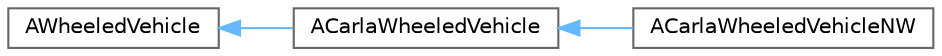 digraph "类继承关系图"
{
 // INTERACTIVE_SVG=YES
 // LATEX_PDF_SIZE
  bgcolor="transparent";
  edge [fontname=Helvetica,fontsize=10,labelfontname=Helvetica,labelfontsize=10];
  node [fontname=Helvetica,fontsize=10,shape=box,height=0.2,width=0.4];
  rankdir="LR";
  Node0 [id="Node000000",label="AWheeledVehicle",height=0.2,width=0.4,color="grey40", fillcolor="white", style="filled",URL="$d4/d23/classAWheeledVehicle.html",tooltip=" "];
  Node0 -> Node1 [id="edge65_Node000000_Node000001",dir="back",color="steelblue1",style="solid",tooltip=" "];
  Node1 [id="Node000001",label="ACarlaWheeledVehicle",height=0.2,width=0.4,color="grey40", fillcolor="white", style="filled",URL="$d5/d70/classACarlaWheeledVehicle.html",tooltip="Base class for CARLA wheeled vehicles."];
  Node1 -> Node2 [id="edge66_Node000001_Node000002",dir="back",color="steelblue1",style="solid",tooltip=" "];
  Node2 [id="Node000002",label="ACarlaWheeledVehicleNW",height=0.2,width=0.4,color="grey40", fillcolor="white", style="filled",URL="$de/de8/classACarlaWheeledVehicleNW.html",tooltip="Base class for CARLA wheeled vehicles."];
}
